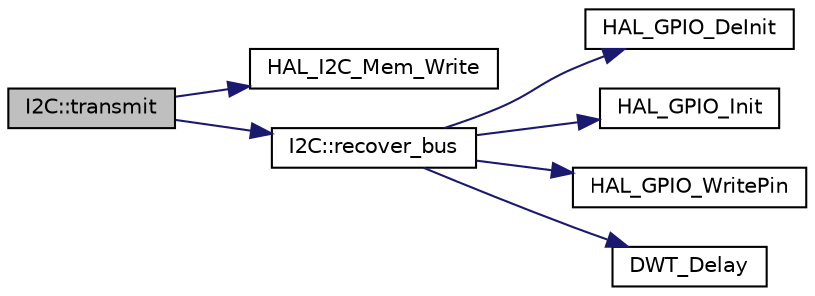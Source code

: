 digraph "I2C::transmit"
{
  edge [fontname="Helvetica",fontsize="10",labelfontname="Helvetica",labelfontsize="10"];
  node [fontname="Helvetica",fontsize="10",shape=record];
  rankdir="LR";
  Node36 [label="I2C::transmit",height=0.2,width=0.4,color="black", fillcolor="grey75", style="filled", fontcolor="black"];
  Node36 -> Node37 [color="midnightblue",fontsize="10",style="solid",fontname="Helvetica"];
  Node37 [label="HAL_I2C_Mem_Write",height=0.2,width=0.4,color="black", fillcolor="white", style="filled",URL="$group___i2_c___exported___functions___group2.html#ga33e725a824eb672f9f999d9d5ce088fb"];
  Node36 -> Node38 [color="midnightblue",fontsize="10",style="solid",fontname="Helvetica"];
  Node38 [label="I2C::recover_bus",height=0.2,width=0.4,color="black", fillcolor="white", style="filled",URL="$class_i2_c.html#a11722e4027650574e7d74ee9b5509097"];
  Node38 -> Node39 [color="midnightblue",fontsize="10",style="solid",fontname="Helvetica"];
  Node39 [label="HAL_GPIO_DeInit",height=0.2,width=0.4,color="black", fillcolor="white", style="filled",URL="$group___g_p_i_o___exported___functions___group1.html#gafe9c756b5aa18961032a3f8aa572959b"];
  Node38 -> Node40 [color="midnightblue",fontsize="10",style="solid",fontname="Helvetica"];
  Node40 [label="HAL_GPIO_Init",height=0.2,width=0.4,color="black", fillcolor="white", style="filled",URL="$group___g_p_i_o___exported___functions___group1.html#ga41bda93b6dd639e4905fdb1454eff98e"];
  Node38 -> Node41 [color="midnightblue",fontsize="10",style="solid",fontname="Helvetica"];
  Node41 [label="HAL_GPIO_WritePin",height=0.2,width=0.4,color="black", fillcolor="white", style="filled",URL="$group___g_p_i_o___exported___functions___group2.html#gaf4b97bdf533a02f51ef696d43b6da5c4"];
  Node38 -> Node42 [color="midnightblue",fontsize="10",style="solid",fontname="Helvetica"];
  Node42 [label="DWT_Delay",height=0.2,width=0.4,color="black", fillcolor="white", style="filled",URL="$delay_8h.html#ac2a53b2530a71f3e19b29343d2566c14",tooltip="Delay routine itself. "];
}
